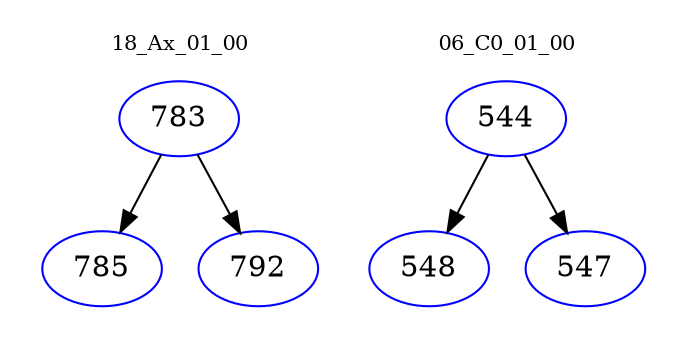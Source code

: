 digraph{
subgraph cluster_0 {
color = white
label = "18_Ax_01_00";
fontsize=10;
T0_783 [label="783", color="blue"]
T0_783 -> T0_785 [color="black"]
T0_785 [label="785", color="blue"]
T0_783 -> T0_792 [color="black"]
T0_792 [label="792", color="blue"]
}
subgraph cluster_1 {
color = white
label = "06_C0_01_00";
fontsize=10;
T1_544 [label="544", color="blue"]
T1_544 -> T1_548 [color="black"]
T1_548 [label="548", color="blue"]
T1_544 -> T1_547 [color="black"]
T1_547 [label="547", color="blue"]
}
}
